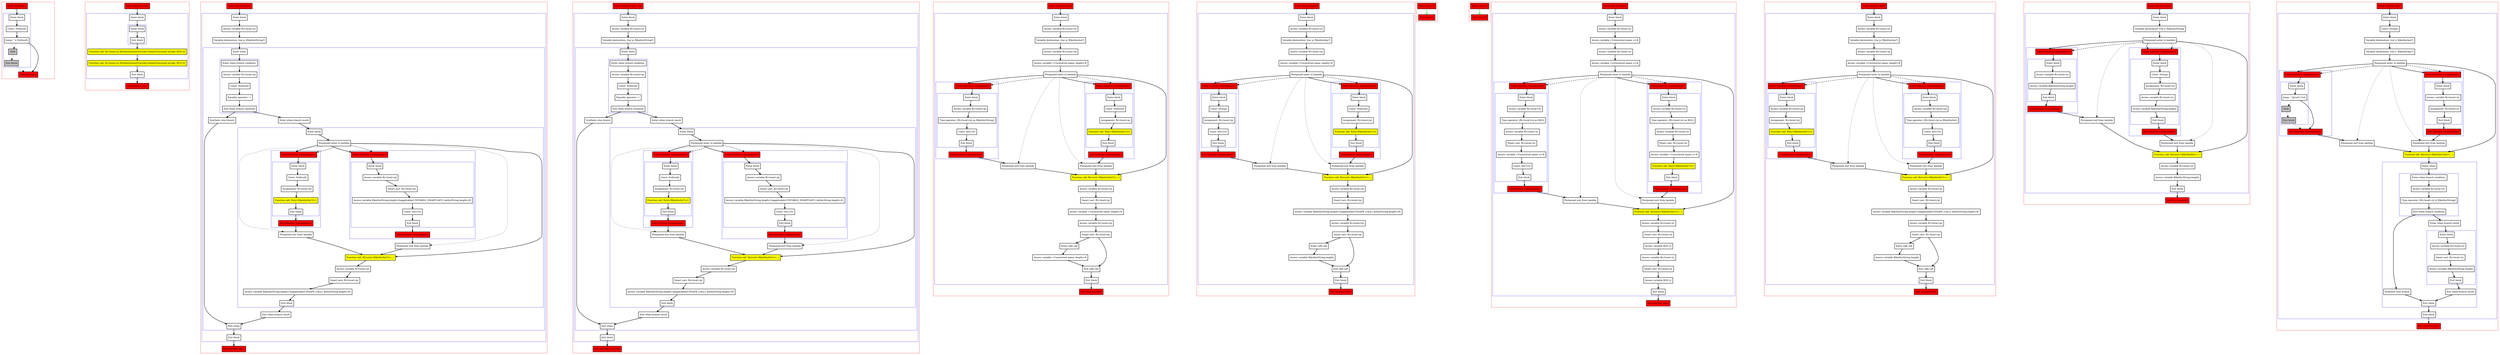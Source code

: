 digraph flowFromTwoInplaceLambdas_kt {
    graph [nodesep=3]
    node [shape=box penwidth=2]
    edge [penwidth=2]

    subgraph cluster_0 {
        color=red
        0 [label="Enter function n" style="filled" fillcolor=red];
        subgraph cluster_1 {
            color=blue
            1 [label="Enter block"];
            2 [label="Const: Null(null)"];
            3 [label="Jump: ^n Null(null)"];
            4 [label="Stub" style="filled" fillcolor=gray];
            5 [label="Exit block" style="filled" fillcolor=gray];
        }
        6 [label="Exit function n" style="filled" fillcolor=red];
    }
    0 -> {1};
    1 -> {2};
    2 -> {3};
    3 -> {6};
    3 -> {4} [style=dotted];
    4 -> {5} [style=dotted];
    5 -> {6} [style=dotted];

    subgraph cluster_2 {
        color=red
        7 [label="Enter function run2" style="filled" fillcolor=red];
        subgraph cluster_3 {
            color=blue
            8 [label="Enter block"];
            subgraph cluster_4 {
                color=blue
                9 [label="Enter block"];
                10 [label="Exit block"];
            }
            11 [label="Function call: R|<local>/x|.R|SubstitutionOverride<kotlin/Function0.invoke: R|T|>|()" style="filled" fillcolor=yellow];
            12 [label="Function call: R|<local>/y|.R|SubstitutionOverride<kotlin/Function0.invoke: R|T|>|()" style="filled" fillcolor=yellow];
            13 [label="Exit block"];
        }
        14 [label="Exit function run2" style="filled" fillcolor=red];
    }
    7 -> {8};
    8 -> {9};
    9 -> {10};
    10 -> {11};
    11 -> {12};
    12 -> {13};
    13 -> {14};

    subgraph cluster_5 {
        color=red
        15 [label="Enter function test1" style="filled" fillcolor=red];
        subgraph cluster_6 {
            color=blue
            16 [label="Enter block"];
            17 [label="Access variable R|<local>/x|"];
            18 [label="Variable declaration: lvar p: R|kotlin/String?|"];
            subgraph cluster_7 {
                color=blue
                19 [label="Enter when"];
                subgraph cluster_8 {
                    color=blue
                    20 [label="Enter when branch condition "];
                    21 [label="Access variable R|<local>/p|"];
                    22 [label="Const: Null(null)"];
                    23 [label="Equality operator !="];
                    24 [label="Exit when branch condition"];
                }
                25 [label="Synthetic else branch"];
                26 [label="Enter when branch result"];
                subgraph cluster_9 {
                    color=blue
                    27 [label="Enter block"];
                    28 [label="Postponed enter to lambda"];
                    subgraph cluster_10 {
                        color=blue
                        29 [label="Enter function <anonymous>" style="filled" fillcolor=red];
                        subgraph cluster_11 {
                            color=blue
                            30 [label="Enter block"];
                            31 [label="Access variable R|<local>/p|"];
                            32 [label="Smart cast: R|<local>/p|"];
                            33 [label="Access variable R|kotlin/String.length<Inapplicable(UNSTABLE_SMARTCAST): kotlin/String.length>#|"];
                            34 [label="Const: Int(123)"];
                            35 [label="Exit block"];
                        }
                        36 [label="Exit function <anonymous>" style="filled" fillcolor=red];
                    }
                    subgraph cluster_12 {
                        color=blue
                        37 [label="Enter function <anonymous>" style="filled" fillcolor=red];
                        subgraph cluster_13 {
                            color=blue
                            38 [label="Enter block"];
                            39 [label="Const: Null(null)"];
                            40 [label="Assignment: R|<local>/p|"];
                            41 [label="Function call: R|/n|<R|kotlin/Int?|>()" style="filled" fillcolor=yellow];
                            42 [label="Exit block"];
                        }
                        43 [label="Exit function <anonymous>" style="filled" fillcolor=red];
                    }
                    44 [label="Postponed exit from lambda"];
                    45 [label="Postponed exit from lambda"];
                    46 [label="Function call: R|/run2|<R|kotlin/Int?|>(...)" style="filled" fillcolor=yellow];
                    47 [label="Access variable R|<local>/p|"];
                    48 [label="Smart cast: R|<local>/p|"];
                    49 [label="Access variable R|kotlin/String.length<Inapplicable(UNSAFE_CALL): kotlin/String.length>#|"];
                    50 [label="Exit block"];
                }
                51 [label="Exit when branch result"];
                52 [label="Exit when"];
            }
            53 [label="Exit block"];
        }
        54 [label="Exit function test1" style="filled" fillcolor=red];
    }
    15 -> {16};
    16 -> {17};
    17 -> {18};
    18 -> {19};
    19 -> {20};
    20 -> {21};
    21 -> {22};
    22 -> {23};
    23 -> {24};
    24 -> {25 26};
    25 -> {52};
    26 -> {27};
    27 -> {28};
    28 -> {29 37 46};
    28 -> {44 45} [style=dotted];
    28 -> {29 37} [style=dashed];
    29 -> {30};
    30 -> {31};
    31 -> {32};
    32 -> {33};
    33 -> {34};
    34 -> {35};
    35 -> {36};
    36 -> {44};
    37 -> {38};
    38 -> {39};
    39 -> {40};
    40 -> {41};
    41 -> {42};
    42 -> {43};
    43 -> {45};
    44 -> {46};
    45 -> {46};
    46 -> {47};
    47 -> {48};
    48 -> {49};
    49 -> {50};
    50 -> {51};
    51 -> {52};
    52 -> {53};
    53 -> {54};

    subgraph cluster_14 {
        color=red
        55 [label="Enter function test1_tail" style="filled" fillcolor=red];
        subgraph cluster_15 {
            color=blue
            56 [label="Enter block"];
            57 [label="Access variable R|<local>/x|"];
            58 [label="Variable declaration: lvar p: R|kotlin/String?|"];
            subgraph cluster_16 {
                color=blue
                59 [label="Enter when"];
                subgraph cluster_17 {
                    color=blue
                    60 [label="Enter when branch condition "];
                    61 [label="Access variable R|<local>/p|"];
                    62 [label="Const: Null(null)"];
                    63 [label="Equality operator !="];
                    64 [label="Exit when branch condition"];
                }
                65 [label="Synthetic else branch"];
                66 [label="Enter when branch result"];
                subgraph cluster_18 {
                    color=blue
                    67 [label="Enter block"];
                    68 [label="Postponed enter to lambda"];
                    subgraph cluster_19 {
                        color=blue
                        69 [label="Enter function <anonymous>" style="filled" fillcolor=red];
                        subgraph cluster_20 {
                            color=blue
                            70 [label="Enter block"];
                            71 [label="Access variable R|<local>/p|"];
                            72 [label="Smart cast: R|<local>/p|"];
                            73 [label="Access variable R|kotlin/String.length<Inapplicable(UNSTABLE_SMARTCAST): kotlin/String.length>#|"];
                            74 [label="Const: Int(123)"];
                            75 [label="Exit block"];
                        }
                        76 [label="Exit function <anonymous>" style="filled" fillcolor=red];
                    }
                    subgraph cluster_21 {
                        color=blue
                        77 [label="Enter function <anonymous>" style="filled" fillcolor=red];
                        subgraph cluster_22 {
                            color=blue
                            78 [label="Enter block"];
                            79 [label="Const: Null(null)"];
                            80 [label="Assignment: R|<local>/p|"];
                            81 [label="Function call: R|/n|<R|kotlin/Int?|>()" style="filled" fillcolor=yellow];
                            82 [label="Exit block"];
                        }
                        83 [label="Exit function <anonymous>" style="filled" fillcolor=red];
                    }
                    84 [label="Postponed exit from lambda"];
                    85 [label="Postponed exit from lambda"];
                    86 [label="Function call: R|/run2|<R|kotlin/Int?|>(...)" style="filled" fillcolor=yellow];
                    87 [label="Access variable R|<local>/p|"];
                    88 [label="Smart cast: R|<local>/p|"];
                    89 [label="Access variable R|kotlin/String.length<Inapplicable(UNSAFE_CALL): kotlin/String.length>#|"];
                    90 [label="Exit block"];
                }
                91 [label="Exit when branch result"];
                92 [label="Exit when"];
            }
            93 [label="Exit block"];
        }
        94 [label="Exit function test1_tail" style="filled" fillcolor=red];
    }
    55 -> {56};
    56 -> {57};
    57 -> {58};
    58 -> {59};
    59 -> {60};
    60 -> {61};
    61 -> {62};
    62 -> {63};
    63 -> {64};
    64 -> {65 66};
    65 -> {92};
    66 -> {67};
    67 -> {68};
    68 -> {69 77 86};
    68 -> {84 85} [style=dotted];
    68 -> {69 77} [style=dashed];
    69 -> {70};
    70 -> {71};
    71 -> {72};
    72 -> {73};
    73 -> {74};
    74 -> {75};
    75 -> {76};
    76 -> {84};
    77 -> {78};
    78 -> {79};
    79 -> {80};
    80 -> {81};
    81 -> {82};
    82 -> {83};
    83 -> {85};
    84 -> {86};
    85 -> {86};
    86 -> {87};
    87 -> {88};
    88 -> {89};
    89 -> {90};
    90 -> {91};
    91 -> {92};
    92 -> {93};
    93 -> {94};

    subgraph cluster_23 {
        color=red
        95 [label="Enter function test2" style="filled" fillcolor=red];
        subgraph cluster_24 {
            color=blue
            96 [label="Enter block"];
            97 [label="Access variable R|<local>/x|"];
            98 [label="Variable declaration: lvar p: R|kotlin/Any?|"];
            99 [label="Access variable R|<local>/p|"];
            100 [label="Access variable <Unresolved name: length>#"];
            101 [label="Postponed enter to lambda"];
            subgraph cluster_25 {
                color=blue
                102 [label="Enter function <anonymous>" style="filled" fillcolor=red];
                subgraph cluster_26 {
                    color=blue
                    103 [label="Enter block"];
                    104 [label="Access variable R|<local>/p|"];
                    105 [label="Type operator: (R|<local>/p| as R|kotlin/String|)"];
                    106 [label="Const: Int(123)"];
                    107 [label="Exit block"];
                }
                108 [label="Exit function <anonymous>" style="filled" fillcolor=red];
            }
            subgraph cluster_27 {
                color=blue
                109 [label="Enter function <anonymous>" style="filled" fillcolor=red];
                subgraph cluster_28 {
                    color=blue
                    110 [label="Enter block"];
                    111 [label="Const: Null(null)"];
                    112 [label="Assignment: R|<local>/p|"];
                    113 [label="Function call: R|/n|<R|kotlin/Int?|>()" style="filled" fillcolor=yellow];
                    114 [label="Exit block"];
                }
                115 [label="Exit function <anonymous>" style="filled" fillcolor=red];
            }
            116 [label="Postponed exit from lambda"];
            117 [label="Postponed exit from lambda"];
            118 [label="Function call: R|/run2|<R|kotlin/Int?|>(...)" style="filled" fillcolor=yellow];
            119 [label="Access variable R|<local>/p|"];
            120 [label="Smart cast: R|<local>/p|"];
            121 [label="Access variable <Unresolved name: length>#"];
            122 [label="Access variable R|<local>/p|"];
            123 [label="Smart cast: R|<local>/p|"];
            124 [label="Enter safe call"];
            125 [label="Access variable <Unresolved name: length>#"];
            126 [label="Exit safe call"];
            127 [label="Exit block"];
        }
        128 [label="Exit function test2" style="filled" fillcolor=red];
    }
    95 -> {96};
    96 -> {97};
    97 -> {98};
    98 -> {99};
    99 -> {100};
    100 -> {101};
    101 -> {102 109 118};
    101 -> {116 117} [style=dotted];
    101 -> {102 109} [style=dashed];
    102 -> {103};
    103 -> {104};
    104 -> {105};
    105 -> {106};
    106 -> {107};
    107 -> {108};
    108 -> {116};
    109 -> {110};
    110 -> {111};
    111 -> {112};
    112 -> {113};
    113 -> {114};
    114 -> {115};
    115 -> {117};
    116 -> {118};
    117 -> {118};
    118 -> {119};
    119 -> {120};
    120 -> {121};
    121 -> {122};
    122 -> {123};
    123 -> {124 126};
    124 -> {125};
    125 -> {126};
    126 -> {127};
    127 -> {128};

    subgraph cluster_29 {
        color=red
        129 [label="Enter function test3" style="filled" fillcolor=red];
        subgraph cluster_30 {
            color=blue
            130 [label="Enter block"];
            131 [label="Access variable R|<local>/x|"];
            132 [label="Variable declaration: lvar p: R|kotlin/Any?|"];
            133 [label="Access variable R|<local>/p|"];
            134 [label="Access variable <Unresolved name: length>#"];
            135 [label="Postponed enter to lambda"];
            subgraph cluster_31 {
                color=blue
                136 [label="Enter function <anonymous>" style="filled" fillcolor=red];
                subgraph cluster_32 {
                    color=blue
                    137 [label="Enter block"];
                    138 [label="Const: String()"];
                    139 [label="Assignment: R|<local>/p|"];
                    140 [label="Const: Int(123)"];
                    141 [label="Exit block"];
                }
                142 [label="Exit function <anonymous>" style="filled" fillcolor=red];
            }
            subgraph cluster_33 {
                color=blue
                143 [label="Enter function <anonymous>" style="filled" fillcolor=red];
                subgraph cluster_34 {
                    color=blue
                    144 [label="Enter block"];
                    145 [label="Const: Null(null)"];
                    146 [label="Assignment: R|<local>/p|"];
                    147 [label="Function call: R|/n|<R|kotlin/Int?|>()" style="filled" fillcolor=yellow];
                    148 [label="Exit block"];
                }
                149 [label="Exit function <anonymous>" style="filled" fillcolor=red];
            }
            150 [label="Postponed exit from lambda"];
            151 [label="Postponed exit from lambda"];
            152 [label="Function call: R|/run2|<R|kotlin/Int?|>(...)" style="filled" fillcolor=yellow];
            153 [label="Access variable R|<local>/p|"];
            154 [label="Smart cast: R|<local>/p|"];
            155 [label="Access variable R|kotlin/String.length<Inapplicable(UNSAFE_CALL): kotlin/String.length>#|"];
            156 [label="Access variable R|<local>/p|"];
            157 [label="Smart cast: R|<local>/p|"];
            158 [label="Enter safe call"];
            159 [label="Access variable R|kotlin/String.length|"];
            160 [label="Exit safe call"];
            161 [label="Exit block"];
        }
        162 [label="Exit function test3" style="filled" fillcolor=red];
    }
    129 -> {130};
    130 -> {131};
    131 -> {132};
    132 -> {133};
    133 -> {134};
    134 -> {135};
    135 -> {136 143 152};
    135 -> {150 151} [style=dotted];
    135 -> {136 143} [style=dashed];
    136 -> {137};
    137 -> {138};
    138 -> {139};
    139 -> {140};
    140 -> {141};
    141 -> {142};
    142 -> {150};
    143 -> {144};
    144 -> {145};
    145 -> {146};
    146 -> {147};
    147 -> {148};
    148 -> {149};
    149 -> {151};
    150 -> {152};
    151 -> {152};
    152 -> {153};
    153 -> {154};
    154 -> {155};
    155 -> {156};
    156 -> {157};
    157 -> {158 160};
    158 -> {159};
    159 -> {160};
    160 -> {161};
    161 -> {162};

    subgraph cluster_35 {
        color=red
        163 [label="Enter class I1" style="filled" fillcolor=red];
        164 [label="Exit class I1" style="filled" fillcolor=red];
    }
    163 -> {164} [color=green];

    subgraph cluster_36 {
        color=red
        165 [label="Enter class I2" style="filled" fillcolor=red];
        166 [label="Exit class I2" style="filled" fillcolor=red];
    }
    165 -> {166} [color=green];

    subgraph cluster_37 {
        color=red
        167 [label="Enter function test4" style="filled" fillcolor=red];
        subgraph cluster_38 {
            color=blue
            168 [label="Enter block"];
            169 [label="Access variable R|<local>/x|"];
            170 [label="Access variable <Unresolved name: x>#"];
            171 [label="Access variable R|<local>/x|"];
            172 [label="Access variable <Unresolved name: y>#"];
            173 [label="Postponed enter to lambda"];
            subgraph cluster_39 {
                color=blue
                174 [label="Enter function <anonymous>" style="filled" fillcolor=red];
                subgraph cluster_40 {
                    color=blue
                    175 [label="Enter block"];
                    176 [label="Access variable R|<local>/x|"];
                    177 [label="Type operator: (R|<local>/x| as R|I2|)"];
                    178 [label="Access variable R|<local>/x|"];
                    179 [label="Smart cast: R|<local>/x|"];
                    180 [label="Access variable <Unresolved name: x>#"];
                    181 [label="Const: Int(123)"];
                    182 [label="Exit block"];
                }
                183 [label="Exit function <anonymous>" style="filled" fillcolor=red];
            }
            subgraph cluster_41 {
                color=blue
                184 [label="Enter function <anonymous>" style="filled" fillcolor=red];
                subgraph cluster_42 {
                    color=blue
                    185 [label="Enter block"];
                    186 [label="Access variable R|<local>/x|"];
                    187 [label="Type operator: (R|<local>/x| as R|I1|)"];
                    188 [label="Access variable R|<local>/x|"];
                    189 [label="Smart cast: R|<local>/x|"];
                    190 [label="Access variable <Unresolved name: y>#"];
                    191 [label="Function call: R|/n|<R|kotlin/Int?|>()" style="filled" fillcolor=yellow];
                    192 [label="Exit block"];
                }
                193 [label="Exit function <anonymous>" style="filled" fillcolor=red];
            }
            194 [label="Postponed exit from lambda"];
            195 [label="Postponed exit from lambda"];
            196 [label="Function call: R|/run2|<R|kotlin/Int?|>(...)" style="filled" fillcolor=yellow];
            197 [label="Access variable R|<local>/x|"];
            198 [label="Smart cast: R|<local>/x|"];
            199 [label="Access variable R|/I1.x|"];
            200 [label="Access variable R|<local>/x|"];
            201 [label="Smart cast: R|<local>/x|"];
            202 [label="Access variable R|/I2.y|"];
            203 [label="Exit block"];
        }
        204 [label="Exit function test4" style="filled" fillcolor=red];
    }
    167 -> {168};
    168 -> {169};
    169 -> {170};
    170 -> {171};
    171 -> {172};
    172 -> {173};
    173 -> {174 184 196};
    173 -> {194 195} [style=dotted];
    173 -> {174 184} [style=dashed];
    174 -> {175};
    175 -> {176};
    176 -> {177};
    177 -> {178};
    178 -> {179};
    179 -> {180};
    180 -> {181};
    181 -> {182};
    182 -> {183};
    183 -> {194};
    184 -> {185};
    185 -> {186};
    186 -> {187};
    187 -> {188};
    188 -> {189};
    189 -> {190};
    190 -> {191};
    191 -> {192};
    192 -> {193};
    193 -> {195};
    194 -> {196};
    195 -> {196};
    196 -> {197};
    197 -> {198};
    198 -> {199};
    199 -> {200};
    200 -> {201};
    201 -> {202};
    202 -> {203};
    203 -> {204};

    subgraph cluster_43 {
        color=red
        205 [label="Enter function test5" style="filled" fillcolor=red];
        subgraph cluster_44 {
            color=blue
            206 [label="Enter block"];
            207 [label="Access variable R|<local>/x|"];
            208 [label="Variable declaration: lvar p: R|kotlin/Any?|"];
            209 [label="Access variable R|<local>/p|"];
            210 [label="Access variable <Unresolved name: length>#"];
            211 [label="Postponed enter to lambda"];
            subgraph cluster_45 {
                color=blue
                212 [label="Enter function <anonymous>" style="filled" fillcolor=red];
                subgraph cluster_46 {
                    color=blue
                    213 [label="Enter block"];
                    214 [label="Access variable R|<local>/q|"];
                    215 [label="Assignment: R|<local>/p|"];
                    216 [label="Function call: R|/n|<R|kotlin/Int?|>()" style="filled" fillcolor=yellow];
                    217 [label="Exit block"];
                }
                218 [label="Exit function <anonymous>" style="filled" fillcolor=red];
            }
            subgraph cluster_47 {
                color=blue
                219 [label="Enter function <anonymous>" style="filled" fillcolor=red];
                subgraph cluster_48 {
                    color=blue
                    220 [label="Enter block"];
                    221 [label="Access variable R|<local>/p|"];
                    222 [label="Type operator: (R|<local>/p| as R|kotlin/Int|)"];
                    223 [label="Const: Int(123)"];
                    224 [label="Exit block"];
                }
                225 [label="Exit function <anonymous>" style="filled" fillcolor=red];
            }
            226 [label="Postponed exit from lambda"];
            227 [label="Postponed exit from lambda"];
            228 [label="Function call: R|/run2|<R|kotlin/Int?|>(...)" style="filled" fillcolor=yellow];
            229 [label="Access variable R|<local>/p|"];
            230 [label="Smart cast: R|<local>/p|"];
            231 [label="Access variable R|kotlin/String.length<Inapplicable(UNSAFE_CALL): kotlin/String.length>#|"];
            232 [label="Access variable R|<local>/p|"];
            233 [label="Smart cast: R|<local>/p|"];
            234 [label="Enter safe call"];
            235 [label="Access variable R|kotlin/String.length|"];
            236 [label="Exit safe call"];
            237 [label="Exit block"];
        }
        238 [label="Exit function test5" style="filled" fillcolor=red];
    }
    205 -> {206};
    206 -> {207};
    207 -> {208};
    208 -> {209};
    209 -> {210};
    210 -> {211};
    211 -> {212 219 228};
    211 -> {226 227} [style=dotted];
    211 -> {212 219} [style=dashed];
    212 -> {213};
    213 -> {214};
    214 -> {215};
    215 -> {216};
    216 -> {217};
    217 -> {218};
    218 -> {226};
    219 -> {220};
    220 -> {221};
    221 -> {222};
    222 -> {223};
    223 -> {224};
    224 -> {225};
    225 -> {227};
    226 -> {228};
    227 -> {228};
    228 -> {229};
    229 -> {230};
    230 -> {231};
    231 -> {232};
    232 -> {233};
    233 -> {234 236};
    234 -> {235};
    235 -> {236};
    236 -> {237};
    237 -> {238};

    subgraph cluster_49 {
        color=red
        239 [label="Enter function test6" style="filled" fillcolor=red];
        subgraph cluster_50 {
            color=blue
            240 [label="Enter block"];
            241 [label="Variable declaration: lval x: R|kotlin/String|"];
            242 [label="Postponed enter to lambda"];
            subgraph cluster_51 {
                color=blue
                243 [label="Enter function <anonymous>" style="filled" fillcolor=red];
                subgraph cluster_52 {
                    color=blue
                    244 [label="Enter block"];
                    245 [label="Access variable R|<local>/x|"];
                    246 [label="Access variable R|kotlin/String.length|"];
                    247 [label="Exit block"];
                }
                248 [label="Exit function <anonymous>" style="filled" fillcolor=red];
            }
            subgraph cluster_53 {
                color=blue
                249 [label="Enter function <anonymous>" style="filled" fillcolor=red];
                subgraph cluster_54 {
                    color=blue
                    250 [label="Enter block"];
                    251 [label="Const: String()"];
                    252 [label="Assignment: R|<local>/x|"];
                    253 [label="Access variable R|<local>/x|"];
                    254 [label="Access variable R|kotlin/String.length|"];
                    255 [label="Exit block"];
                }
                256 [label="Exit function <anonymous>" style="filled" fillcolor=red];
            }
            257 [label="Postponed exit from lambda"];
            258 [label="Postponed exit from lambda"];
            259 [label="Function call: R|/run2|<R|kotlin/Int|>(...)" style="filled" fillcolor=yellow];
            260 [label="Access variable R|<local>/x|"];
            261 [label="Access variable R|kotlin/String.length|"];
            262 [label="Exit block"];
        }
        263 [label="Exit function test6" style="filled" fillcolor=red];
    }
    239 -> {240};
    240 -> {241};
    241 -> {242};
    242 -> {243 249 259};
    242 -> {257 258} [style=dotted];
    242 -> {243 249} [style=dashed];
    243 -> {244};
    244 -> {245};
    245 -> {246};
    246 -> {247};
    247 -> {248};
    248 -> {257};
    249 -> {250};
    250 -> {251};
    251 -> {252};
    252 -> {253};
    253 -> {254};
    254 -> {255};
    255 -> {256};
    256 -> {258};
    257 -> {259};
    258 -> {259};
    259 -> {260};
    260 -> {261};
    261 -> {262};
    262 -> {263};

    subgraph cluster_55 {
        color=red
        264 [label="Enter function test7" style="filled" fillcolor=red];
        subgraph cluster_56 {
            color=blue
            265 [label="Enter block"];
            266 [label="Const: String()"];
            267 [label="Variable declaration: lval x: R|kotlin/Any?|"];
            268 [label="Variable declaration: lval y: R|kotlin/Any?|"];
            269 [label="Postponed enter to lambda"];
            subgraph cluster_57 {
                color=blue
                270 [label="Enter function <anonymous>" style="filled" fillcolor=red];
                subgraph cluster_58 {
                    color=blue
                    271 [label="Enter block"];
                    272 [label="Jump: ^@run2 Unit"];
                    273 [label="Stub" style="filled" fillcolor=gray];
                    274 [label="Exit block" style="filled" fillcolor=gray];
                }
                275 [label="Exit function <anonymous>" style="filled" fillcolor=red];
            }
            subgraph cluster_59 {
                color=blue
                276 [label="Enter function <anonymous>" style="filled" fillcolor=red];
                subgraph cluster_60 {
                    color=blue
                    277 [label="Enter block"];
                    278 [label="Access variable R|<local>/x|"];
                    279 [label="Assignment: R|<local>/y|"];
                    280 [label="Exit block"];
                }
                281 [label="Exit function <anonymous>" style="filled" fillcolor=red];
            }
            282 [label="Postponed exit from lambda"];
            283 [label="Postponed exit from lambda"];
            284 [label="Function call: R|/run2|<R|kotlin/Unit|>(...)" style="filled" fillcolor=yellow];
            subgraph cluster_61 {
                color=blue
                285 [label="Enter when"];
                subgraph cluster_62 {
                    color=blue
                    286 [label="Enter when branch condition "];
                    287 [label="Access variable R|<local>/y|"];
                    288 [label="Type operator: (R|<local>/y| is R|kotlin/String|)"];
                    289 [label="Exit when branch condition"];
                }
                290 [label="Synthetic else branch"];
                291 [label="Enter when branch result"];
                subgraph cluster_63 {
                    color=blue
                    292 [label="Enter block"];
                    293 [label="Access variable R|<local>/x|"];
                    294 [label="Smart cast: R|<local>/x|"];
                    295 [label="Access variable R|kotlin/String.length|"];
                    296 [label="Exit block"];
                }
                297 [label="Exit when branch result"];
                298 [label="Exit when"];
            }
            299 [label="Exit block"];
        }
        300 [label="Exit function test7" style="filled" fillcolor=red];
    }
    264 -> {265};
    265 -> {266};
    266 -> {267};
    267 -> {268};
    268 -> {269};
    269 -> {270 276 284};
    269 -> {282 283} [style=dotted];
    269 -> {270 276} [style=dashed];
    270 -> {271};
    271 -> {272};
    272 -> {275};
    272 -> {273} [style=dotted];
    273 -> {274} [style=dotted];
    274 -> {275} [style=dotted];
    275 -> {282};
    276 -> {277};
    277 -> {278};
    278 -> {279};
    279 -> {280};
    280 -> {281};
    281 -> {283};
    282 -> {284};
    283 -> {284};
    284 -> {285};
    285 -> {286};
    286 -> {287};
    287 -> {288};
    288 -> {289};
    289 -> {290 291};
    290 -> {298};
    291 -> {292};
    292 -> {293};
    293 -> {294};
    294 -> {295};
    295 -> {296};
    296 -> {297};
    297 -> {298};
    298 -> {299};
    299 -> {300};

}
